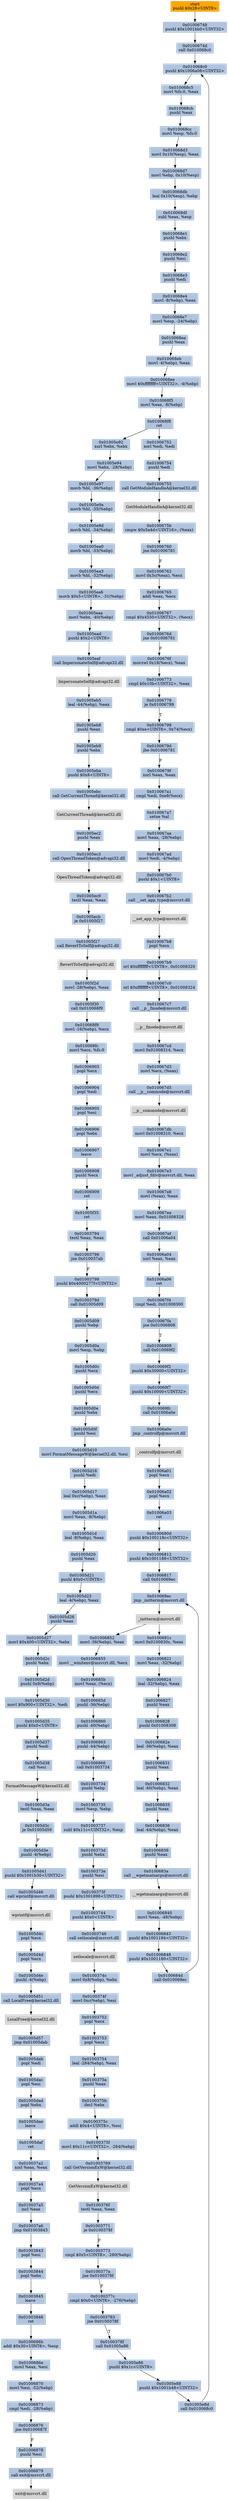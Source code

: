 digraph G {
node[shape=rectangle,style=filled,fillcolor=lightsteelblue,color=lightsteelblue]
bgcolor="transparent"
a0x01006746pushl_0x28UINT8[label="start\npushl $0x28<UINT8>",color="lightgrey",fillcolor="orange"];
a0x01006748pushl_0x1001bb0UINT32[label="0x01006748\npushl $0x1001bb0<UINT32>"];
a0x0100674dcall_0x010068c0[label="0x0100674d\ncall 0x010068c0"];
a0x010068c0pushl_0x1006a08UINT32[label="0x010068c0\npushl $0x1006a08<UINT32>"];
a0x010068c5movl_fs_0_eax[label="0x010068c5\nmovl %fs:0, %eax"];
a0x010068cbpushl_eax[label="0x010068cb\npushl %eax"];
a0x010068ccmovl_esp_fs_0[label="0x010068cc\nmovl %esp, %fs:0"];
a0x010068d3movl_0x10esp__eax[label="0x010068d3\nmovl 0x10(%esp), %eax"];
a0x010068d7movl_ebp_0x10esp_[label="0x010068d7\nmovl %ebp, 0x10(%esp)"];
a0x010068dbleal_0x10esp__ebp[label="0x010068db\nleal 0x10(%esp), %ebp"];
a0x010068dfsubl_eax_esp[label="0x010068df\nsubl %eax, %esp"];
a0x010068e1pushl_ebx[label="0x010068e1\npushl %ebx"];
a0x010068e2pushl_esi[label="0x010068e2\npushl %esi"];
a0x010068e3pushl_edi[label="0x010068e3\npushl %edi"];
a0x010068e4movl__8ebp__eax[label="0x010068e4\nmovl -8(%ebp), %eax"];
a0x010068e7movl_esp__24ebp_[label="0x010068e7\nmovl %esp, -24(%ebp)"];
a0x010068eapushl_eax[label="0x010068ea\npushl %eax"];
a0x010068ebmovl__4ebp__eax[label="0x010068eb\nmovl -4(%ebp), %eax"];
a0x010068eemovl_0xffffffffUINT32__4ebp_[label="0x010068ee\nmovl $0xffffffff<UINT32>, -4(%ebp)"];
a0x010068f5movl_eax__8ebp_[label="0x010068f5\nmovl %eax, -8(%ebp)"];
a0x010068f8ret[label="0x010068f8\nret"];
a0x01006752xorl_edi_edi[label="0x01006752\nxorl %edi, %edi"];
a0x01006754pushl_edi[label="0x01006754\npushl %edi"];
a0x01006755call_GetModuleHandleA_kernel32_dll[label="0x01006755\ncall GetModuleHandleA@kernel32.dll"];
GetModuleHandleA_kernel32_dll[label="GetModuleHandleA@kernel32.dll",color="lightgrey",fillcolor="lightgrey"];
a0x0100675bcmpw_0x5a4dUINT16_eax_[label="0x0100675b\ncmpw $0x5a4d<UINT16>, (%eax)"];
a0x01006760jne_0x01006781[label="0x01006760\njne 0x01006781"];
a0x01006762movl_0x3ceax__ecx[label="0x01006762\nmovl 0x3c(%eax), %ecx"];
a0x01006765addl_eax_ecx[label="0x01006765\naddl %eax, %ecx"];
a0x01006767cmpl_0x4550UINT32_ecx_[label="0x01006767\ncmpl $0x4550<UINT32>, (%ecx)"];
a0x0100676djne_0x01006781[label="0x0100676d\njne 0x01006781"];
a0x0100676fmovzwl_0x18ecx__eax[label="0x0100676f\nmovzwl 0x18(%ecx), %eax"];
a0x01006773cmpl_0x10bUINT32_eax[label="0x01006773\ncmpl $0x10b<UINT32>, %eax"];
a0x01006778je_0x01006799[label="0x01006778\nje 0x01006799"];
a0x01006799cmpl_0xeUINT8_0x74ecx_[label="0x01006799\ncmpl $0xe<UINT8>, 0x74(%ecx)"];
a0x0100679djbe_0x01006781[label="0x0100679d\njbe 0x01006781"];
a0x0100679fxorl_eax_eax[label="0x0100679f\nxorl %eax, %eax"];
a0x010067a1cmpl_edi_0xe8ecx_[label="0x010067a1\ncmpl %edi, 0xe8(%ecx)"];
a0x010067a7setne_al[label="0x010067a7\nsetne %al"];
a0x010067aamovl_eax__28ebp_[label="0x010067aa\nmovl %eax, -28(%ebp)"];
a0x010067admovl_edi__4ebp_[label="0x010067ad\nmovl %edi, -4(%ebp)"];
a0x010067b0pushl_0x1UINT8[label="0x010067b0\npushl $0x1<UINT8>"];
a0x010067b2call___set_app_type_msvcrt_dll[label="0x010067b2\ncall __set_app_type@msvcrt.dll"];
a__set_app_type_msvcrt_dll[label="__set_app_type@msvcrt.dll",color="lightgrey",fillcolor="lightgrey"];
a0x010067b8popl_ecx[label="0x010067b8\npopl %ecx"];
a0x010067b9orl_0xffffffffUINT8_0x01008320[label="0x010067b9\norl $0xffffffff<UINT8>, 0x01008320"];
a0x010067c0orl_0xffffffffUINT8_0x01008324[label="0x010067c0\norl $0xffffffff<UINT8>, 0x01008324"];
a0x010067c7call___p__fmode_msvcrt_dll[label="0x010067c7\ncall __p__fmode@msvcrt.dll"];
a__p__fmode_msvcrt_dll[label="__p__fmode@msvcrt.dll",color="lightgrey",fillcolor="lightgrey"];
a0x010067cdmovl_0x01008314_ecx[label="0x010067cd\nmovl 0x01008314, %ecx"];
a0x010067d3movl_ecx_eax_[label="0x010067d3\nmovl %ecx, (%eax)"];
a0x010067d5call___p__commode_msvcrt_dll[label="0x010067d5\ncall __p__commode@msvcrt.dll"];
a__p__commode_msvcrt_dll[label="__p__commode@msvcrt.dll",color="lightgrey",fillcolor="lightgrey"];
a0x010067dbmovl_0x01008310_ecx[label="0x010067db\nmovl 0x01008310, %ecx"];
a0x010067e1movl_ecx_eax_[label="0x010067e1\nmovl %ecx, (%eax)"];
a0x010067e3movl__adjust_fdiv_msvcrt_dll_eax[label="0x010067e3\nmovl _adjust_fdiv@msvcrt.dll, %eax"];
a0x010067e8movl_eax__eax[label="0x010067e8\nmovl (%eax), %eax"];
a0x010067eamovl_eax_0x01008328[label="0x010067ea\nmovl %eax, 0x01008328"];
a0x010067efcall_0x01006a04[label="0x010067ef\ncall 0x01006a04"];
a0x01006a04xorl_eax_eax[label="0x01006a04\nxorl %eax, %eax"];
a0x01006a06ret[label="0x01006a06\nret"];
a0x010067f4cmpl_edi_0x01008300[label="0x010067f4\ncmpl %edi, 0x01008300"];
a0x010067fajne_0x01006808[label="0x010067fa\njne 0x01006808"];
a0x01006808call_0x010069f2[label="0x01006808\ncall 0x010069f2"];
a0x010069f2pushl_0x30000UINT32[label="0x010069f2\npushl $0x30000<UINT32>"];
a0x010069f7pushl_0x10000UINT32[label="0x010069f7\npushl $0x10000<UINT32>"];
a0x010069fccall_0x01006a0e[label="0x010069fc\ncall 0x01006a0e"];
a0x01006a0ejmp__controlfp_msvcrt_dll[label="0x01006a0e\njmp _controlfp@msvcrt.dll"];
a_controlfp_msvcrt_dll[label="_controlfp@msvcrt.dll",color="lightgrey",fillcolor="lightgrey"];
a0x01006a01popl_ecx[label="0x01006a01\npopl %ecx"];
a0x01006a02popl_ecx[label="0x01006a02\npopl %ecx"];
a0x01006a03ret[label="0x01006a03\nret"];
a0x0100680dpushl_0x100118cUINT32[label="0x0100680d\npushl $0x100118c<UINT32>"];
a0x01006812pushl_0x1001188UINT32[label="0x01006812\npushl $0x1001188<UINT32>"];
a0x01006817call_0x010069ec[label="0x01006817\ncall 0x010069ec"];
a0x010069ecjmp__initterm_msvcrt_dll[label="0x010069ec\njmp _initterm@msvcrt.dll"];
a_initterm_msvcrt_dll[label="_initterm@msvcrt.dll",color="lightgrey",fillcolor="lightgrey"];
a0x0100681cmovl_0x0100830c_eax[label="0x0100681c\nmovl 0x0100830c, %eax"];
a0x01006821movl_eax__32ebp_[label="0x01006821\nmovl %eax, -32(%ebp)"];
a0x01006824leal__32ebp__eax[label="0x01006824\nleal -32(%ebp), %eax"];
a0x01006827pushl_eax[label="0x01006827\npushl %eax"];
a0x01006828pushl_0x01008308[label="0x01006828\npushl 0x01008308"];
a0x0100682eleal__36ebp__eax[label="0x0100682e\nleal -36(%ebp), %eax"];
a0x01006831pushl_eax[label="0x01006831\npushl %eax"];
a0x01006832leal__40ebp__eax[label="0x01006832\nleal -40(%ebp), %eax"];
a0x01006835pushl_eax[label="0x01006835\npushl %eax"];
a0x01006836leal__44ebp__eax[label="0x01006836\nleal -44(%ebp), %eax"];
a0x01006839pushl_eax[label="0x01006839\npushl %eax"];
a0x0100683acall___wgetmainargs_msvcrt_dll[label="0x0100683a\ncall __wgetmainargs@msvcrt.dll"];
a__wgetmainargs_msvcrt_dll[label="__wgetmainargs@msvcrt.dll",color="lightgrey",fillcolor="lightgrey"];
a0x01006840movl_eax__48ebp_[label="0x01006840\nmovl %eax, -48(%ebp)"];
a0x01006843pushl_0x1001184UINT32[label="0x01006843\npushl $0x1001184<UINT32>"];
a0x01006848pushl_0x1001180UINT32[label="0x01006848\npushl $0x1001180<UINT32>"];
a0x0100684dcall_0x010069ec[label="0x0100684d\ncall 0x010069ec"];
a0x01006852movl__36ebp__eax[label="0x01006852\nmovl -36(%ebp), %eax"];
a0x01006855movl___winitenv_msvcrt_dll_ecx[label="0x01006855\nmovl __winitenv@msvcrt.dll, %ecx"];
a0x0100685bmovl_eax_ecx_[label="0x0100685b\nmovl %eax, (%ecx)"];
a0x0100685dpushl__36ebp_[label="0x0100685d\npushl -36(%ebp)"];
a0x01006860pushl__40ebp_[label="0x01006860\npushl -40(%ebp)"];
a0x01006863pushl__44ebp_[label="0x01006863\npushl -44(%ebp)"];
a0x01006866call_0x01003734[label="0x01006866\ncall 0x01003734"];
a0x01003734pushl_ebp[label="0x01003734\npushl %ebp"];
a0x01003735movl_esp_ebp[label="0x01003735\nmovl %esp, %ebp"];
a0x01003737subl_0x11cUINT32_esp[label="0x01003737\nsubl $0x11c<UINT32>, %esp"];
a0x0100373dpushl_ebx[label="0x0100373d\npushl %ebx"];
a0x0100373epushl_esi[label="0x0100373e\npushl %esi"];
a0x0100373fpushl_0x1001898UINT32[label="0x0100373f\npushl $0x1001898<UINT32>"];
a0x01003744pushl_0x0UINT8[label="0x01003744\npushl $0x0<UINT8>"];
a0x01003746call_setlocale_msvcrt_dll[label="0x01003746\ncall setlocale@msvcrt.dll"];
setlocale_msvcrt_dll[label="setlocale@msvcrt.dll",color="lightgrey",fillcolor="lightgrey"];
a0x0100374cmovl_0x8ebp__ebx[label="0x0100374c\nmovl 0x8(%ebp), %ebx"];
a0x0100374fmovl_0xcebp__esi[label="0x0100374f\nmovl 0xc(%ebp), %esi"];
a0x01003752popl_ecx[label="0x01003752\npopl %ecx"];
a0x01003753popl_ecx[label="0x01003753\npopl %ecx"];
a0x01003754leal__284ebp__eax[label="0x01003754\nleal -284(%ebp), %eax"];
a0x0100375apushl_eax[label="0x0100375a\npushl %eax"];
a0x0100375bdecl_ebx[label="0x0100375b\ndecl %ebx"];
a0x0100375caddl_0x4UINT8_esi[label="0x0100375c\naddl $0x4<UINT8>, %esi"];
a0x0100375fmovl_0x11cUINT32__284ebp_[label="0x0100375f\nmovl $0x11c<UINT32>, -284(%ebp)"];
a0x01003769call_GetVersionExW_kernel32_dll[label="0x01003769\ncall GetVersionExW@kernel32.dll"];
GetVersionExW_kernel32_dll[label="GetVersionExW@kernel32.dll",color="lightgrey",fillcolor="lightgrey"];
a0x0100376ftestl_eax_eax[label="0x0100376f\ntestl %eax, %eax"];
a0x01003771je_0x0100378f[label="0x01003771\nje 0x0100378f"];
a0x01003773cmpl_0x5UINT8__280ebp_[label="0x01003773\ncmpl $0x5<UINT8>, -280(%ebp)"];
a0x0100377ajne_0x0100378f[label="0x0100377a\njne 0x0100378f"];
a0x0100377ccmpl_0x0UINT8__276ebp_[label="0x0100377c\ncmpl $0x0<UINT8>, -276(%ebp)"];
a0x01003783jne_0x0100378f[label="0x01003783\njne 0x0100378f"];
a0x0100378fcall_0x01005e86[label="0x0100378f\ncall 0x01005e86"];
a0x01005e86pushl_0x1cUINT8[label="0x01005e86\npushl $0x1c<UINT8>"];
a0x01005e88pushl_0x1001b48UINT32[label="0x01005e88\npushl $0x1001b48<UINT32>"];
a0x01005e8dcall_0x010068c0[label="0x01005e8d\ncall 0x010068c0"];
a0x01005e92xorl_ebx_ebx[label="0x01005e92\nxorl %ebx, %ebx"];
a0x01005e94movl_ebx__28ebp_[label="0x01005e94\nmovl %ebx, -28(%ebp)"];
a0x01005e97movb_bl__36ebp_[label="0x01005e97\nmovb %bl, -36(%ebp)"];
a0x01005e9amovb_bl__35ebp_[label="0x01005e9a\nmovb %bl, -35(%ebp)"];
a0x01005e9dmovb_bl__34ebp_[label="0x01005e9d\nmovb %bl, -34(%ebp)"];
a0x01005ea0movb_bl__33ebp_[label="0x01005ea0\nmovb %bl, -33(%ebp)"];
a0x01005ea3movb_bl__32ebp_[label="0x01005ea3\nmovb %bl, -32(%ebp)"];
a0x01005ea6movb_0x5UINT8__31ebp_[label="0x01005ea6\nmovb $0x5<UINT8>, -31(%ebp)"];
a0x01005eaamovl_ebx__40ebp_[label="0x01005eaa\nmovl %ebx, -40(%ebp)"];
a0x01005eadpushl_0x2UINT8[label="0x01005ead\npushl $0x2<UINT8>"];
a0x01005eafcall_ImpersonateSelf_advapi32_dll[label="0x01005eaf\ncall ImpersonateSelf@advapi32.dll"];
ImpersonateSelf_advapi32_dll[label="ImpersonateSelf@advapi32.dll",color="lightgrey",fillcolor="lightgrey"];
a0x01005eb5leal__44ebp__eax[label="0x01005eb5\nleal -44(%ebp), %eax"];
a0x01005eb8pushl_eax[label="0x01005eb8\npushl %eax"];
a0x01005eb9pushl_ebx[label="0x01005eb9\npushl %ebx"];
a0x01005ebapushl_0x8UINT8[label="0x01005eba\npushl $0x8<UINT8>"];
a0x01005ebccall_GetCurrentThread_kernel32_dll[label="0x01005ebc\ncall GetCurrentThread@kernel32.dll"];
GetCurrentThread_kernel32_dll[label="GetCurrentThread@kernel32.dll",color="lightgrey",fillcolor="lightgrey"];
a0x01005ec2pushl_eax[label="0x01005ec2\npushl %eax"];
a0x01005ec3call_OpenThreadToken_advapi32_dll[label="0x01005ec3\ncall OpenThreadToken@advapi32.dll"];
OpenThreadToken_advapi32_dll[label="OpenThreadToken@advapi32.dll",color="lightgrey",fillcolor="lightgrey"];
a0x01005ec9testl_eax_eax[label="0x01005ec9\ntestl %eax, %eax"];
a0x01005ecbje_0x01005f27[label="0x01005ecb\nje 0x01005f27"];
a0x01005f27call_RevertToSelf_advapi32_dll[label="0x01005f27\ncall RevertToSelf@advapi32.dll"];
RevertToSelf_advapi32_dll[label="RevertToSelf@advapi32.dll",color="lightgrey",fillcolor="lightgrey"];
a0x01005f2dmovl__28ebp__eax[label="0x01005f2d\nmovl -28(%ebp), %eax"];
a0x01005f30call_0x010068f9[label="0x01005f30\ncall 0x010068f9"];
a0x010068f9movl__16ebp__ecx[label="0x010068f9\nmovl -16(%ebp), %ecx"];
a0x010068fcmovl_ecx_fs_0[label="0x010068fc\nmovl %ecx, %fs:0"];
a0x01006903popl_ecx[label="0x01006903\npopl %ecx"];
a0x01006904popl_edi[label="0x01006904\npopl %edi"];
a0x01006905popl_esi[label="0x01006905\npopl %esi"];
a0x01006906popl_ebx[label="0x01006906\npopl %ebx"];
a0x01006907leave_[label="0x01006907\nleave "];
a0x01006908pushl_ecx[label="0x01006908\npushl %ecx"];
a0x01006909ret[label="0x01006909\nret"];
a0x01005f35ret[label="0x01005f35\nret"];
a0x01003794testl_eax_eax[label="0x01003794\ntestl %eax, %eax"];
a0x01003796jne_0x010037ab[label="0x01003796\njne 0x010037ab"];
a0x01003798pushl_0x4000277fUINT32[label="0x01003798\npushl $0x4000277f<UINT32>"];
a0x0100379dcall_0x01005d09[label="0x0100379d\ncall 0x01005d09"];
a0x01005d09pushl_ebp[label="0x01005d09\npushl %ebp"];
a0x01005d0amovl_esp_ebp[label="0x01005d0a\nmovl %esp, %ebp"];
a0x01005d0cpushl_ecx[label="0x01005d0c\npushl %ecx"];
a0x01005d0dpushl_ecx[label="0x01005d0d\npushl %ecx"];
a0x01005d0epushl_ebx[label="0x01005d0e\npushl %ebx"];
a0x01005d0fpushl_esi[label="0x01005d0f\npushl %esi"];
a0x01005d10movl_FormatMessageW_kernel32_dll_esi[label="0x01005d10\nmovl FormatMessageW@kernel32.dll, %esi"];
a0x01005d16pushl_edi[label="0x01005d16\npushl %edi"];
a0x01005d17leal_0xcebp__eax[label="0x01005d17\nleal 0xc(%ebp), %eax"];
a0x01005d1amovl_eax__8ebp_[label="0x01005d1a\nmovl %eax, -8(%ebp)"];
a0x01005d1dleal__8ebp__eax[label="0x01005d1d\nleal -8(%ebp), %eax"];
a0x01005d20pushl_eax[label="0x01005d20\npushl %eax"];
a0x01005d21pushl_0x0UINT8[label="0x01005d21\npushl $0x0<UINT8>"];
a0x01005d23leal__4ebp__eax[label="0x01005d23\nleal -4(%ebp), %eax"];
a0x01005d26pushl_eax[label="0x01005d26\npushl %eax"];
a0x01005d27movl_0x400UINT32_ebx[label="0x01005d27\nmovl $0x400<UINT32>, %ebx"];
a0x01005d2cpushl_ebx[label="0x01005d2c\npushl %ebx"];
a0x01005d2dpushl_0x8ebp_[label="0x01005d2d\npushl 0x8(%ebp)"];
a0x01005d30movl_0x900UINT32_edi[label="0x01005d30\nmovl $0x900<UINT32>, %edi"];
a0x01005d35pushl_0x0UINT8[label="0x01005d35\npushl $0x0<UINT8>"];
a0x01005d37pushl_edi[label="0x01005d37\npushl %edi"];
a0x01005d38call_esi[label="0x01005d38\ncall %esi"];
FormatMessageW_kernel32_dll[label="FormatMessageW@kernel32.dll",color="lightgrey",fillcolor="lightgrey"];
a0x01005d3atestl_eax_eax[label="0x01005d3a\ntestl %eax, %eax"];
a0x01005d3cje_0x01005d59[label="0x01005d3c\nje 0x01005d59"];
a0x01005d3epushl__4ebp_[label="0x01005d3e\npushl -4(%ebp)"];
a0x01005d41pushl_0x1001b30UINT32[label="0x01005d41\npushl $0x1001b30<UINT32>"];
a0x01005d46call_wprintf_msvcrt_dll[label="0x01005d46\ncall wprintf@msvcrt.dll"];
wprintf_msvcrt_dll[label="wprintf@msvcrt.dll",color="lightgrey",fillcolor="lightgrey"];
a0x01005d4cpopl_ecx[label="0x01005d4c\npopl %ecx"];
a0x01005d4dpopl_ecx[label="0x01005d4d\npopl %ecx"];
a0x01005d4epushl__4ebp_[label="0x01005d4e\npushl -4(%ebp)"];
a0x01005d51call_LocalFree_kernel32_dll[label="0x01005d51\ncall LocalFree@kernel32.dll"];
LocalFree_kernel32_dll[label="LocalFree@kernel32.dll",color="lightgrey",fillcolor="lightgrey"];
a0x01005d57jmp_0x01005dab[label="0x01005d57\njmp 0x01005dab"];
a0x01005dabpopl_edi[label="0x01005dab\npopl %edi"];
a0x01005dacpopl_esi[label="0x01005dac\npopl %esi"];
a0x01005dadpopl_ebx[label="0x01005dad\npopl %ebx"];
a0x01005daeleave_[label="0x01005dae\nleave "];
a0x01005dafret[label="0x01005daf\nret"];
a0x010037a2xorl_eax_eax[label="0x010037a2\nxorl %eax, %eax"];
a0x010037a4popl_ecx[label="0x010037a4\npopl %ecx"];
a0x010037a5incl_eax[label="0x010037a5\nincl %eax"];
a0x010037a6jmp_0x01003843[label="0x010037a6\njmp 0x01003843"];
a0x01003843popl_esi[label="0x01003843\npopl %esi"];
a0x01003844popl_ebx[label="0x01003844\npopl %ebx"];
a0x01003845leave_[label="0x01003845\nleave "];
a0x01003846ret[label="0x01003846\nret"];
a0x0100686baddl_0x30UINT8_esp[label="0x0100686b\naddl $0x30<UINT8>, %esp"];
a0x0100686emovl_eax_esi[label="0x0100686e\nmovl %eax, %esi"];
a0x01006870movl_esi__52ebp_[label="0x01006870\nmovl %esi, -52(%ebp)"];
a0x01006873cmpl_edi__28ebp_[label="0x01006873\ncmpl %edi, -28(%ebp)"];
a0x01006876jne_0x0100687f[label="0x01006876\njne 0x0100687f"];
a0x01006878pushl_esi[label="0x01006878\npushl %esi"];
a0x01006879call_exit_msvcrt_dll[label="0x01006879\ncall exit@msvcrt.dll"];
exit_msvcrt_dll[label="exit@msvcrt.dll",color="lightgrey",fillcolor="lightgrey"];
a0x01006746pushl_0x28UINT8 -> a0x01006748pushl_0x1001bb0UINT32 [color="#000000"];
a0x01006748pushl_0x1001bb0UINT32 -> a0x0100674dcall_0x010068c0 [color="#000000"];
a0x0100674dcall_0x010068c0 -> a0x010068c0pushl_0x1006a08UINT32 [color="#000000"];
a0x010068c0pushl_0x1006a08UINT32 -> a0x010068c5movl_fs_0_eax [color="#000000"];
a0x010068c5movl_fs_0_eax -> a0x010068cbpushl_eax [color="#000000"];
a0x010068cbpushl_eax -> a0x010068ccmovl_esp_fs_0 [color="#000000"];
a0x010068ccmovl_esp_fs_0 -> a0x010068d3movl_0x10esp__eax [color="#000000"];
a0x010068d3movl_0x10esp__eax -> a0x010068d7movl_ebp_0x10esp_ [color="#000000"];
a0x010068d7movl_ebp_0x10esp_ -> a0x010068dbleal_0x10esp__ebp [color="#000000"];
a0x010068dbleal_0x10esp__ebp -> a0x010068dfsubl_eax_esp [color="#000000"];
a0x010068dfsubl_eax_esp -> a0x010068e1pushl_ebx [color="#000000"];
a0x010068e1pushl_ebx -> a0x010068e2pushl_esi [color="#000000"];
a0x010068e2pushl_esi -> a0x010068e3pushl_edi [color="#000000"];
a0x010068e3pushl_edi -> a0x010068e4movl__8ebp__eax [color="#000000"];
a0x010068e4movl__8ebp__eax -> a0x010068e7movl_esp__24ebp_ [color="#000000"];
a0x010068e7movl_esp__24ebp_ -> a0x010068eapushl_eax [color="#000000"];
a0x010068eapushl_eax -> a0x010068ebmovl__4ebp__eax [color="#000000"];
a0x010068ebmovl__4ebp__eax -> a0x010068eemovl_0xffffffffUINT32__4ebp_ [color="#000000"];
a0x010068eemovl_0xffffffffUINT32__4ebp_ -> a0x010068f5movl_eax__8ebp_ [color="#000000"];
a0x010068f5movl_eax__8ebp_ -> a0x010068f8ret [color="#000000"];
a0x010068f8ret -> a0x01006752xorl_edi_edi [color="#000000"];
a0x01006752xorl_edi_edi -> a0x01006754pushl_edi [color="#000000"];
a0x01006754pushl_edi -> a0x01006755call_GetModuleHandleA_kernel32_dll [color="#000000"];
a0x01006755call_GetModuleHandleA_kernel32_dll -> GetModuleHandleA_kernel32_dll [color="#000000"];
GetModuleHandleA_kernel32_dll -> a0x0100675bcmpw_0x5a4dUINT16_eax_ [color="#000000"];
a0x0100675bcmpw_0x5a4dUINT16_eax_ -> a0x01006760jne_0x01006781 [color="#000000"];
a0x01006760jne_0x01006781 -> a0x01006762movl_0x3ceax__ecx [color="#000000",label="F"];
a0x01006762movl_0x3ceax__ecx -> a0x01006765addl_eax_ecx [color="#000000"];
a0x01006765addl_eax_ecx -> a0x01006767cmpl_0x4550UINT32_ecx_ [color="#000000"];
a0x01006767cmpl_0x4550UINT32_ecx_ -> a0x0100676djne_0x01006781 [color="#000000"];
a0x0100676djne_0x01006781 -> a0x0100676fmovzwl_0x18ecx__eax [color="#000000",label="F"];
a0x0100676fmovzwl_0x18ecx__eax -> a0x01006773cmpl_0x10bUINT32_eax [color="#000000"];
a0x01006773cmpl_0x10bUINT32_eax -> a0x01006778je_0x01006799 [color="#000000"];
a0x01006778je_0x01006799 -> a0x01006799cmpl_0xeUINT8_0x74ecx_ [color="#000000",label="T"];
a0x01006799cmpl_0xeUINT8_0x74ecx_ -> a0x0100679djbe_0x01006781 [color="#000000"];
a0x0100679djbe_0x01006781 -> a0x0100679fxorl_eax_eax [color="#000000",label="F"];
a0x0100679fxorl_eax_eax -> a0x010067a1cmpl_edi_0xe8ecx_ [color="#000000"];
a0x010067a1cmpl_edi_0xe8ecx_ -> a0x010067a7setne_al [color="#000000"];
a0x010067a7setne_al -> a0x010067aamovl_eax__28ebp_ [color="#000000"];
a0x010067aamovl_eax__28ebp_ -> a0x010067admovl_edi__4ebp_ [color="#000000"];
a0x010067admovl_edi__4ebp_ -> a0x010067b0pushl_0x1UINT8 [color="#000000"];
a0x010067b0pushl_0x1UINT8 -> a0x010067b2call___set_app_type_msvcrt_dll [color="#000000"];
a0x010067b2call___set_app_type_msvcrt_dll -> a__set_app_type_msvcrt_dll [color="#000000"];
a__set_app_type_msvcrt_dll -> a0x010067b8popl_ecx [color="#000000"];
a0x010067b8popl_ecx -> a0x010067b9orl_0xffffffffUINT8_0x01008320 [color="#000000"];
a0x010067b9orl_0xffffffffUINT8_0x01008320 -> a0x010067c0orl_0xffffffffUINT8_0x01008324 [color="#000000"];
a0x010067c0orl_0xffffffffUINT8_0x01008324 -> a0x010067c7call___p__fmode_msvcrt_dll [color="#000000"];
a0x010067c7call___p__fmode_msvcrt_dll -> a__p__fmode_msvcrt_dll [color="#000000"];
a__p__fmode_msvcrt_dll -> a0x010067cdmovl_0x01008314_ecx [color="#000000"];
a0x010067cdmovl_0x01008314_ecx -> a0x010067d3movl_ecx_eax_ [color="#000000"];
a0x010067d3movl_ecx_eax_ -> a0x010067d5call___p__commode_msvcrt_dll [color="#000000"];
a0x010067d5call___p__commode_msvcrt_dll -> a__p__commode_msvcrt_dll [color="#000000"];
a__p__commode_msvcrt_dll -> a0x010067dbmovl_0x01008310_ecx [color="#000000"];
a0x010067dbmovl_0x01008310_ecx -> a0x010067e1movl_ecx_eax_ [color="#000000"];
a0x010067e1movl_ecx_eax_ -> a0x010067e3movl__adjust_fdiv_msvcrt_dll_eax [color="#000000"];
a0x010067e3movl__adjust_fdiv_msvcrt_dll_eax -> a0x010067e8movl_eax__eax [color="#000000"];
a0x010067e8movl_eax__eax -> a0x010067eamovl_eax_0x01008328 [color="#000000"];
a0x010067eamovl_eax_0x01008328 -> a0x010067efcall_0x01006a04 [color="#000000"];
a0x010067efcall_0x01006a04 -> a0x01006a04xorl_eax_eax [color="#000000"];
a0x01006a04xorl_eax_eax -> a0x01006a06ret [color="#000000"];
a0x01006a06ret -> a0x010067f4cmpl_edi_0x01008300 [color="#000000"];
a0x010067f4cmpl_edi_0x01008300 -> a0x010067fajne_0x01006808 [color="#000000"];
a0x010067fajne_0x01006808 -> a0x01006808call_0x010069f2 [color="#000000",label="T"];
a0x01006808call_0x010069f2 -> a0x010069f2pushl_0x30000UINT32 [color="#000000"];
a0x010069f2pushl_0x30000UINT32 -> a0x010069f7pushl_0x10000UINT32 [color="#000000"];
a0x010069f7pushl_0x10000UINT32 -> a0x010069fccall_0x01006a0e [color="#000000"];
a0x010069fccall_0x01006a0e -> a0x01006a0ejmp__controlfp_msvcrt_dll [color="#000000"];
a0x01006a0ejmp__controlfp_msvcrt_dll -> a_controlfp_msvcrt_dll [color="#000000"];
a_controlfp_msvcrt_dll -> a0x01006a01popl_ecx [color="#000000"];
a0x01006a01popl_ecx -> a0x01006a02popl_ecx [color="#000000"];
a0x01006a02popl_ecx -> a0x01006a03ret [color="#000000"];
a0x01006a03ret -> a0x0100680dpushl_0x100118cUINT32 [color="#000000"];
a0x0100680dpushl_0x100118cUINT32 -> a0x01006812pushl_0x1001188UINT32 [color="#000000"];
a0x01006812pushl_0x1001188UINT32 -> a0x01006817call_0x010069ec [color="#000000"];
a0x01006817call_0x010069ec -> a0x010069ecjmp__initterm_msvcrt_dll [color="#000000"];
a0x010069ecjmp__initterm_msvcrt_dll -> a_initterm_msvcrt_dll [color="#000000"];
a_initterm_msvcrt_dll -> a0x0100681cmovl_0x0100830c_eax [color="#000000"];
a0x0100681cmovl_0x0100830c_eax -> a0x01006821movl_eax__32ebp_ [color="#000000"];
a0x01006821movl_eax__32ebp_ -> a0x01006824leal__32ebp__eax [color="#000000"];
a0x01006824leal__32ebp__eax -> a0x01006827pushl_eax [color="#000000"];
a0x01006827pushl_eax -> a0x01006828pushl_0x01008308 [color="#000000"];
a0x01006828pushl_0x01008308 -> a0x0100682eleal__36ebp__eax [color="#000000"];
a0x0100682eleal__36ebp__eax -> a0x01006831pushl_eax [color="#000000"];
a0x01006831pushl_eax -> a0x01006832leal__40ebp__eax [color="#000000"];
a0x01006832leal__40ebp__eax -> a0x01006835pushl_eax [color="#000000"];
a0x01006835pushl_eax -> a0x01006836leal__44ebp__eax [color="#000000"];
a0x01006836leal__44ebp__eax -> a0x01006839pushl_eax [color="#000000"];
a0x01006839pushl_eax -> a0x0100683acall___wgetmainargs_msvcrt_dll [color="#000000"];
a0x0100683acall___wgetmainargs_msvcrt_dll -> a__wgetmainargs_msvcrt_dll [color="#000000"];
a__wgetmainargs_msvcrt_dll -> a0x01006840movl_eax__48ebp_ [color="#000000"];
a0x01006840movl_eax__48ebp_ -> a0x01006843pushl_0x1001184UINT32 [color="#000000"];
a0x01006843pushl_0x1001184UINT32 -> a0x01006848pushl_0x1001180UINT32 [color="#000000"];
a0x01006848pushl_0x1001180UINT32 -> a0x0100684dcall_0x010069ec [color="#000000"];
a0x0100684dcall_0x010069ec -> a0x010069ecjmp__initterm_msvcrt_dll [color="#000000"];
a_initterm_msvcrt_dll -> a0x01006852movl__36ebp__eax [color="#000000"];
a0x01006852movl__36ebp__eax -> a0x01006855movl___winitenv_msvcrt_dll_ecx [color="#000000"];
a0x01006855movl___winitenv_msvcrt_dll_ecx -> a0x0100685bmovl_eax_ecx_ [color="#000000"];
a0x0100685bmovl_eax_ecx_ -> a0x0100685dpushl__36ebp_ [color="#000000"];
a0x0100685dpushl__36ebp_ -> a0x01006860pushl__40ebp_ [color="#000000"];
a0x01006860pushl__40ebp_ -> a0x01006863pushl__44ebp_ [color="#000000"];
a0x01006863pushl__44ebp_ -> a0x01006866call_0x01003734 [color="#000000"];
a0x01006866call_0x01003734 -> a0x01003734pushl_ebp [color="#000000"];
a0x01003734pushl_ebp -> a0x01003735movl_esp_ebp [color="#000000"];
a0x01003735movl_esp_ebp -> a0x01003737subl_0x11cUINT32_esp [color="#000000"];
a0x01003737subl_0x11cUINT32_esp -> a0x0100373dpushl_ebx [color="#000000"];
a0x0100373dpushl_ebx -> a0x0100373epushl_esi [color="#000000"];
a0x0100373epushl_esi -> a0x0100373fpushl_0x1001898UINT32 [color="#000000"];
a0x0100373fpushl_0x1001898UINT32 -> a0x01003744pushl_0x0UINT8 [color="#000000"];
a0x01003744pushl_0x0UINT8 -> a0x01003746call_setlocale_msvcrt_dll [color="#000000"];
a0x01003746call_setlocale_msvcrt_dll -> setlocale_msvcrt_dll [color="#000000"];
setlocale_msvcrt_dll -> a0x0100374cmovl_0x8ebp__ebx [color="#000000"];
a0x0100374cmovl_0x8ebp__ebx -> a0x0100374fmovl_0xcebp__esi [color="#000000"];
a0x0100374fmovl_0xcebp__esi -> a0x01003752popl_ecx [color="#000000"];
a0x01003752popl_ecx -> a0x01003753popl_ecx [color="#000000"];
a0x01003753popl_ecx -> a0x01003754leal__284ebp__eax [color="#000000"];
a0x01003754leal__284ebp__eax -> a0x0100375apushl_eax [color="#000000"];
a0x0100375apushl_eax -> a0x0100375bdecl_ebx [color="#000000"];
a0x0100375bdecl_ebx -> a0x0100375caddl_0x4UINT8_esi [color="#000000"];
a0x0100375caddl_0x4UINT8_esi -> a0x0100375fmovl_0x11cUINT32__284ebp_ [color="#000000"];
a0x0100375fmovl_0x11cUINT32__284ebp_ -> a0x01003769call_GetVersionExW_kernel32_dll [color="#000000"];
a0x01003769call_GetVersionExW_kernel32_dll -> GetVersionExW_kernel32_dll [color="#000000"];
GetVersionExW_kernel32_dll -> a0x0100376ftestl_eax_eax [color="#000000"];
a0x0100376ftestl_eax_eax -> a0x01003771je_0x0100378f [color="#000000"];
a0x01003771je_0x0100378f -> a0x01003773cmpl_0x5UINT8__280ebp_ [color="#000000",label="F"];
a0x01003773cmpl_0x5UINT8__280ebp_ -> a0x0100377ajne_0x0100378f [color="#000000"];
a0x0100377ajne_0x0100378f -> a0x0100377ccmpl_0x0UINT8__276ebp_ [color="#000000",label="F"];
a0x0100377ccmpl_0x0UINT8__276ebp_ -> a0x01003783jne_0x0100378f [color="#000000"];
a0x01003783jne_0x0100378f -> a0x0100378fcall_0x01005e86 [color="#000000",label="T"];
a0x0100378fcall_0x01005e86 -> a0x01005e86pushl_0x1cUINT8 [color="#000000"];
a0x01005e86pushl_0x1cUINT8 -> a0x01005e88pushl_0x1001b48UINT32 [color="#000000"];
a0x01005e88pushl_0x1001b48UINT32 -> a0x01005e8dcall_0x010068c0 [color="#000000"];
a0x01005e8dcall_0x010068c0 -> a0x010068c0pushl_0x1006a08UINT32 [color="#000000"];
a0x010068f8ret -> a0x01005e92xorl_ebx_ebx [color="#000000"];
a0x01005e92xorl_ebx_ebx -> a0x01005e94movl_ebx__28ebp_ [color="#000000"];
a0x01005e94movl_ebx__28ebp_ -> a0x01005e97movb_bl__36ebp_ [color="#000000"];
a0x01005e97movb_bl__36ebp_ -> a0x01005e9amovb_bl__35ebp_ [color="#000000"];
a0x01005e9amovb_bl__35ebp_ -> a0x01005e9dmovb_bl__34ebp_ [color="#000000"];
a0x01005e9dmovb_bl__34ebp_ -> a0x01005ea0movb_bl__33ebp_ [color="#000000"];
a0x01005ea0movb_bl__33ebp_ -> a0x01005ea3movb_bl__32ebp_ [color="#000000"];
a0x01005ea3movb_bl__32ebp_ -> a0x01005ea6movb_0x5UINT8__31ebp_ [color="#000000"];
a0x01005ea6movb_0x5UINT8__31ebp_ -> a0x01005eaamovl_ebx__40ebp_ [color="#000000"];
a0x01005eaamovl_ebx__40ebp_ -> a0x01005eadpushl_0x2UINT8 [color="#000000"];
a0x01005eadpushl_0x2UINT8 -> a0x01005eafcall_ImpersonateSelf_advapi32_dll [color="#000000"];
a0x01005eafcall_ImpersonateSelf_advapi32_dll -> ImpersonateSelf_advapi32_dll [color="#000000"];
ImpersonateSelf_advapi32_dll -> a0x01005eb5leal__44ebp__eax [color="#000000"];
a0x01005eb5leal__44ebp__eax -> a0x01005eb8pushl_eax [color="#000000"];
a0x01005eb8pushl_eax -> a0x01005eb9pushl_ebx [color="#000000"];
a0x01005eb9pushl_ebx -> a0x01005ebapushl_0x8UINT8 [color="#000000"];
a0x01005ebapushl_0x8UINT8 -> a0x01005ebccall_GetCurrentThread_kernel32_dll [color="#000000"];
a0x01005ebccall_GetCurrentThread_kernel32_dll -> GetCurrentThread_kernel32_dll [color="#000000"];
GetCurrentThread_kernel32_dll -> a0x01005ec2pushl_eax [color="#000000"];
a0x01005ec2pushl_eax -> a0x01005ec3call_OpenThreadToken_advapi32_dll [color="#000000"];
a0x01005ec3call_OpenThreadToken_advapi32_dll -> OpenThreadToken_advapi32_dll [color="#000000"];
OpenThreadToken_advapi32_dll -> a0x01005ec9testl_eax_eax [color="#000000"];
a0x01005ec9testl_eax_eax -> a0x01005ecbje_0x01005f27 [color="#000000"];
a0x01005ecbje_0x01005f27 -> a0x01005f27call_RevertToSelf_advapi32_dll [color="#000000",label="T"];
a0x01005f27call_RevertToSelf_advapi32_dll -> RevertToSelf_advapi32_dll [color="#000000"];
RevertToSelf_advapi32_dll -> a0x01005f2dmovl__28ebp__eax [color="#000000"];
a0x01005f2dmovl__28ebp__eax -> a0x01005f30call_0x010068f9 [color="#000000"];
a0x01005f30call_0x010068f9 -> a0x010068f9movl__16ebp__ecx [color="#000000"];
a0x010068f9movl__16ebp__ecx -> a0x010068fcmovl_ecx_fs_0 [color="#000000"];
a0x010068fcmovl_ecx_fs_0 -> a0x01006903popl_ecx [color="#000000"];
a0x01006903popl_ecx -> a0x01006904popl_edi [color="#000000"];
a0x01006904popl_edi -> a0x01006905popl_esi [color="#000000"];
a0x01006905popl_esi -> a0x01006906popl_ebx [color="#000000"];
a0x01006906popl_ebx -> a0x01006907leave_ [color="#000000"];
a0x01006907leave_ -> a0x01006908pushl_ecx [color="#000000"];
a0x01006908pushl_ecx -> a0x01006909ret [color="#000000"];
a0x01006909ret -> a0x01005f35ret [color="#000000"];
a0x01005f35ret -> a0x01003794testl_eax_eax [color="#000000"];
a0x01003794testl_eax_eax -> a0x01003796jne_0x010037ab [color="#000000"];
a0x01003796jne_0x010037ab -> a0x01003798pushl_0x4000277fUINT32 [color="#000000",label="F"];
a0x01003798pushl_0x4000277fUINT32 -> a0x0100379dcall_0x01005d09 [color="#000000"];
a0x0100379dcall_0x01005d09 -> a0x01005d09pushl_ebp [color="#000000"];
a0x01005d09pushl_ebp -> a0x01005d0amovl_esp_ebp [color="#000000"];
a0x01005d0amovl_esp_ebp -> a0x01005d0cpushl_ecx [color="#000000"];
a0x01005d0cpushl_ecx -> a0x01005d0dpushl_ecx [color="#000000"];
a0x01005d0dpushl_ecx -> a0x01005d0epushl_ebx [color="#000000"];
a0x01005d0epushl_ebx -> a0x01005d0fpushl_esi [color="#000000"];
a0x01005d0fpushl_esi -> a0x01005d10movl_FormatMessageW_kernel32_dll_esi [color="#000000"];
a0x01005d10movl_FormatMessageW_kernel32_dll_esi -> a0x01005d16pushl_edi [color="#000000"];
a0x01005d16pushl_edi -> a0x01005d17leal_0xcebp__eax [color="#000000"];
a0x01005d17leal_0xcebp__eax -> a0x01005d1amovl_eax__8ebp_ [color="#000000"];
a0x01005d1amovl_eax__8ebp_ -> a0x01005d1dleal__8ebp__eax [color="#000000"];
a0x01005d1dleal__8ebp__eax -> a0x01005d20pushl_eax [color="#000000"];
a0x01005d20pushl_eax -> a0x01005d21pushl_0x0UINT8 [color="#000000"];
a0x01005d21pushl_0x0UINT8 -> a0x01005d23leal__4ebp__eax [color="#000000"];
a0x01005d23leal__4ebp__eax -> a0x01005d26pushl_eax [color="#000000"];
a0x01005d26pushl_eax -> a0x01005d27movl_0x400UINT32_ebx [color="#000000"];
a0x01005d27movl_0x400UINT32_ebx -> a0x01005d2cpushl_ebx [color="#000000"];
a0x01005d2cpushl_ebx -> a0x01005d2dpushl_0x8ebp_ [color="#000000"];
a0x01005d2dpushl_0x8ebp_ -> a0x01005d30movl_0x900UINT32_edi [color="#000000"];
a0x01005d30movl_0x900UINT32_edi -> a0x01005d35pushl_0x0UINT8 [color="#000000"];
a0x01005d35pushl_0x0UINT8 -> a0x01005d37pushl_edi [color="#000000"];
a0x01005d37pushl_edi -> a0x01005d38call_esi [color="#000000"];
a0x01005d38call_esi -> FormatMessageW_kernel32_dll [color="#000000"];
FormatMessageW_kernel32_dll -> a0x01005d3atestl_eax_eax [color="#000000"];
a0x01005d3atestl_eax_eax -> a0x01005d3cje_0x01005d59 [color="#000000"];
a0x01005d3cje_0x01005d59 -> a0x01005d3epushl__4ebp_ [color="#000000",label="F"];
a0x01005d3epushl__4ebp_ -> a0x01005d41pushl_0x1001b30UINT32 [color="#000000"];
a0x01005d41pushl_0x1001b30UINT32 -> a0x01005d46call_wprintf_msvcrt_dll [color="#000000"];
a0x01005d46call_wprintf_msvcrt_dll -> wprintf_msvcrt_dll [color="#000000"];
wprintf_msvcrt_dll -> a0x01005d4cpopl_ecx [color="#000000"];
a0x01005d4cpopl_ecx -> a0x01005d4dpopl_ecx [color="#000000"];
a0x01005d4dpopl_ecx -> a0x01005d4epushl__4ebp_ [color="#000000"];
a0x01005d4epushl__4ebp_ -> a0x01005d51call_LocalFree_kernel32_dll [color="#000000"];
a0x01005d51call_LocalFree_kernel32_dll -> LocalFree_kernel32_dll [color="#000000"];
LocalFree_kernel32_dll -> a0x01005d57jmp_0x01005dab [color="#000000"];
a0x01005d57jmp_0x01005dab -> a0x01005dabpopl_edi [color="#000000"];
a0x01005dabpopl_edi -> a0x01005dacpopl_esi [color="#000000"];
a0x01005dacpopl_esi -> a0x01005dadpopl_ebx [color="#000000"];
a0x01005dadpopl_ebx -> a0x01005daeleave_ [color="#000000"];
a0x01005daeleave_ -> a0x01005dafret [color="#000000"];
a0x01005dafret -> a0x010037a2xorl_eax_eax [color="#000000"];
a0x010037a2xorl_eax_eax -> a0x010037a4popl_ecx [color="#000000"];
a0x010037a4popl_ecx -> a0x010037a5incl_eax [color="#000000"];
a0x010037a5incl_eax -> a0x010037a6jmp_0x01003843 [color="#000000"];
a0x010037a6jmp_0x01003843 -> a0x01003843popl_esi [color="#000000"];
a0x01003843popl_esi -> a0x01003844popl_ebx [color="#000000"];
a0x01003844popl_ebx -> a0x01003845leave_ [color="#000000"];
a0x01003845leave_ -> a0x01003846ret [color="#000000"];
a0x01003846ret -> a0x0100686baddl_0x30UINT8_esp [color="#000000"];
a0x0100686baddl_0x30UINT8_esp -> a0x0100686emovl_eax_esi [color="#000000"];
a0x0100686emovl_eax_esi -> a0x01006870movl_esi__52ebp_ [color="#000000"];
a0x01006870movl_esi__52ebp_ -> a0x01006873cmpl_edi__28ebp_ [color="#000000"];
a0x01006873cmpl_edi__28ebp_ -> a0x01006876jne_0x0100687f [color="#000000"];
a0x01006876jne_0x0100687f -> a0x01006878pushl_esi [color="#000000",label="F"];
a0x01006878pushl_esi -> a0x01006879call_exit_msvcrt_dll [color="#000000"];
a0x01006879call_exit_msvcrt_dll -> exit_msvcrt_dll [color="#000000"];
}
